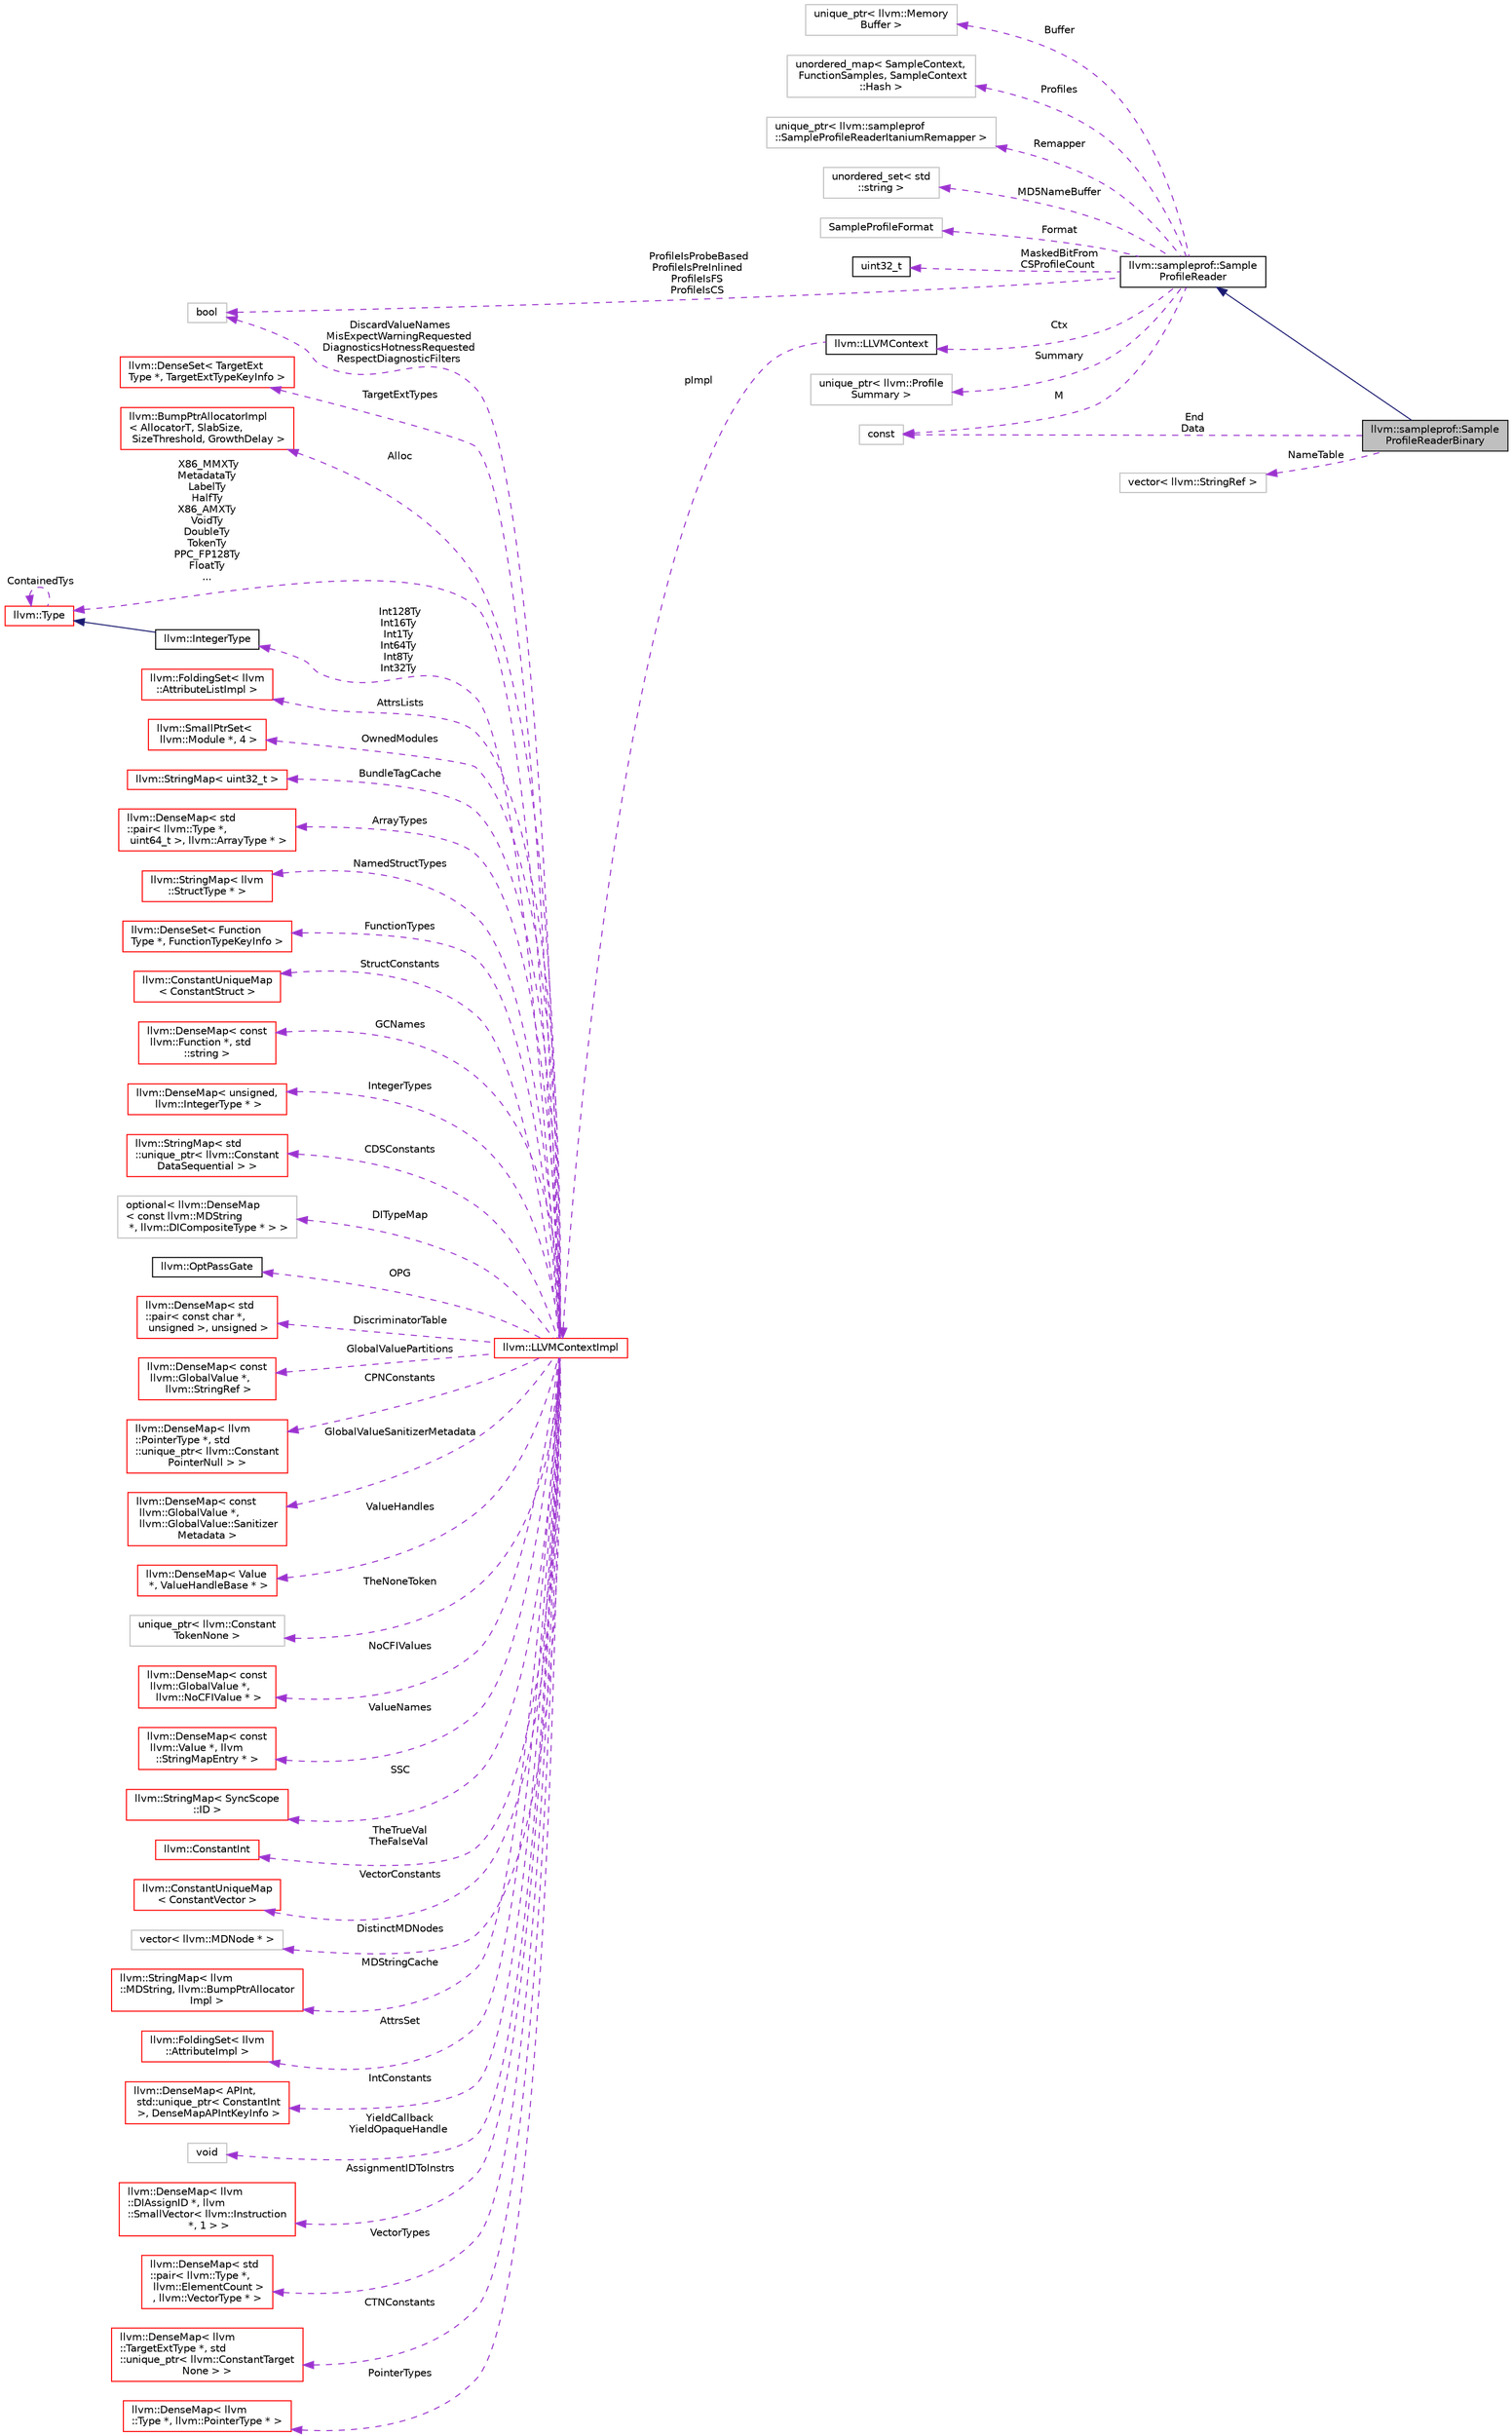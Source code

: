 digraph "llvm::sampleprof::SampleProfileReaderBinary"
{
 // LATEX_PDF_SIZE
  bgcolor="transparent";
  edge [fontname="Helvetica",fontsize="10",labelfontname="Helvetica",labelfontsize="10"];
  node [fontname="Helvetica",fontsize="10",shape=record];
  rankdir="LR";
  Node1 [label="llvm::sampleprof::Sample\lProfileReaderBinary",height=0.2,width=0.4,color="black", fillcolor="grey75", style="filled", fontcolor="black",tooltip=" "];
  Node2 -> Node1 [dir="back",color="midnightblue",fontsize="10",style="solid",fontname="Helvetica"];
  Node2 [label="llvm::sampleprof::Sample\lProfileReader",height=0.2,width=0.4,color="black",URL="$classllvm_1_1sampleprof_1_1SampleProfileReader.html",tooltip="Sample-based profile reader."];
  Node3 -> Node2 [dir="back",color="darkorchid3",fontsize="10",style="dashed",label=" Profiles" ,fontname="Helvetica"];
  Node3 [label="unordered_map\< SampleContext,\l FunctionSamples, SampleContext\l::Hash \>",height=0.2,width=0.4,color="grey75",tooltip=" "];
  Node4 -> Node2 [dir="back",color="darkorchid3",fontsize="10",style="dashed",label=" Remapper" ,fontname="Helvetica"];
  Node4 [label="unique_ptr\< llvm::sampleprof\l::SampleProfileReaderItaniumRemapper \>",height=0.2,width=0.4,color="grey75",tooltip=" "];
  Node5 -> Node2 [dir="back",color="darkorchid3",fontsize="10",style="dashed",label=" MD5NameBuffer" ,fontname="Helvetica"];
  Node5 [label="unordered_set\< std\l::string \>",height=0.2,width=0.4,color="grey75",tooltip=" "];
  Node6 -> Node2 [dir="back",color="darkorchid3",fontsize="10",style="dashed",label=" Format" ,fontname="Helvetica"];
  Node6 [label="SampleProfileFormat",height=0.2,width=0.4,color="grey75",tooltip=" "];
  Node7 -> Node2 [dir="back",color="darkorchid3",fontsize="10",style="dashed",label=" MaskedBitFrom\nCSProfileCount" ,fontname="Helvetica"];
  Node7 [label="uint32_t",height=0.2,width=0.4,color="black",URL="$classuint32__t.html",tooltip=" "];
  Node8 -> Node2 [dir="back",color="darkorchid3",fontsize="10",style="dashed",label=" ProfileIsProbeBased\nProfileIsPreInlined\nProfileIsFS\nProfileIsCS" ,fontname="Helvetica"];
  Node8 [label="bool",height=0.2,width=0.4,color="grey75",tooltip=" "];
  Node9 -> Node2 [dir="back",color="darkorchid3",fontsize="10",style="dashed",label=" Ctx" ,fontname="Helvetica"];
  Node9 [label="llvm::LLVMContext",height=0.2,width=0.4,color="black",URL="$classllvm_1_1LLVMContext.html",tooltip="This is an important class for using LLVM in a threaded context."];
  Node10 -> Node9 [dir="back",color="darkorchid3",fontsize="10",style="dashed",label=" pImpl" ,fontname="Helvetica"];
  Node10 [label="llvm::LLVMContextImpl",height=0.2,width=0.4,color="red",URL="$classllvm_1_1LLVMContextImpl.html",tooltip=" "];
  Node11 -> Node10 [dir="back",color="darkorchid3",fontsize="10",style="dashed",label=" Alloc" ,fontname="Helvetica"];
  Node11 [label="llvm::BumpPtrAllocatorImpl\l\< AllocatorT, SlabSize,\l SizeThreshold, GrowthDelay \>",height=0.2,width=0.4,color="red",URL="$classllvm_1_1BumpPtrAllocatorImpl.html",tooltip="Allocate memory in an ever growing pool, as if by bump-pointer."];
  Node19 -> Node10 [dir="back",color="darkorchid3",fontsize="10",style="dashed",label=" X86_MMXTy\nMetadataTy\nLabelTy\nHalfTy\nX86_AMXTy\nVoidTy\nDoubleTy\nTokenTy\nPPC_FP128Ty\nFloatTy\n..." ,fontname="Helvetica"];
  Node19 [label="llvm::Type",height=0.2,width=0.4,color="red",URL="$classllvm_1_1Type.html",tooltip="The instances of the Type class are immutable: once they are created, they are never changed."];
  Node19 -> Node19 [dir="back",color="darkorchid3",fontsize="10",style="dashed",label=" ContainedTys" ,fontname="Helvetica"];
  Node21 -> Node10 [dir="back",color="darkorchid3",fontsize="10",style="dashed",label=" AttrsLists" ,fontname="Helvetica"];
  Node21 [label="llvm::FoldingSet\< llvm\l::AttributeListImpl \>",height=0.2,width=0.4,color="red",URL="$classllvm_1_1FoldingSet.html",tooltip=" "];
  Node28 -> Node10 [dir="back",color="darkorchid3",fontsize="10",style="dashed",label=" OwnedModules" ,fontname="Helvetica"];
  Node28 [label="llvm::SmallPtrSet\<\l llvm::Module *, 4 \>",height=0.2,width=0.4,color="red",URL="$classllvm_1_1SmallPtrSet.html",tooltip=" "];
  Node35 -> Node10 [dir="back",color="darkorchid3",fontsize="10",style="dashed",label=" BundleTagCache" ,fontname="Helvetica"];
  Node35 [label="llvm::StringMap\< uint32_t \>",height=0.2,width=0.4,color="red",URL="$classllvm_1_1StringMap.html",tooltip=" "];
  Node40 -> Node10 [dir="back",color="darkorchid3",fontsize="10",style="dashed",label=" ArrayTypes" ,fontname="Helvetica"];
  Node40 [label="llvm::DenseMap\< std\l::pair\< llvm::Type *,\l uint64_t \>, llvm::ArrayType * \>",height=0.2,width=0.4,color="red",URL="$classllvm_1_1DenseMap.html",tooltip=" "];
  Node45 -> Node10 [dir="back",color="darkorchid3",fontsize="10",style="dashed",label=" NamedStructTypes" ,fontname="Helvetica"];
  Node45 [label="llvm::StringMap\< llvm\l::StructType * \>",height=0.2,width=0.4,color="red",URL="$classllvm_1_1StringMap.html",tooltip=" "];
  Node46 -> Node10 [dir="back",color="darkorchid3",fontsize="10",style="dashed",label=" FunctionTypes" ,fontname="Helvetica"];
  Node46 [label="llvm::DenseSet\< Function\lType *, FunctionTypeKeyInfo \>",height=0.2,width=0.4,color="red",URL="$classllvm_1_1DenseSet.html",tooltip=" "];
  Node51 -> Node10 [dir="back",color="darkorchid3",fontsize="10",style="dashed",label=" StructConstants" ,fontname="Helvetica"];
  Node51 [label="llvm::ConstantUniqueMap\l\< ConstantStruct \>",height=0.2,width=0.4,color="red",URL="$classllvm_1_1ConstantUniqueMap.html",tooltip=" "];
  Node53 -> Node10 [dir="back",color="darkorchid3",fontsize="10",style="dashed",label=" GCNames" ,fontname="Helvetica"];
  Node53 [label="llvm::DenseMap\< const\l llvm::Function *, std\l::string \>",height=0.2,width=0.4,color="red",URL="$classllvm_1_1DenseMap.html",tooltip=" "];
  Node55 -> Node10 [dir="back",color="darkorchid3",fontsize="10",style="dashed",label=" IntegerTypes" ,fontname="Helvetica"];
  Node55 [label="llvm::DenseMap\< unsigned,\l llvm::IntegerType * \>",height=0.2,width=0.4,color="red",URL="$classllvm_1_1DenseMap.html",tooltip=" "];
  Node57 -> Node10 [dir="back",color="darkorchid3",fontsize="10",style="dashed",label=" CDSConstants" ,fontname="Helvetica"];
  Node57 [label="llvm::StringMap\< std\l::unique_ptr\< llvm::Constant\lDataSequential \> \>",height=0.2,width=0.4,color="red",URL="$classllvm_1_1StringMap.html",tooltip=" "];
  Node58 -> Node10 [dir="back",color="darkorchid3",fontsize="10",style="dashed",label=" DITypeMap" ,fontname="Helvetica"];
  Node58 [label="optional\< llvm::DenseMap\l\< const llvm::MDString\l *, llvm::DICompositeType * \> \>",height=0.2,width=0.4,color="grey75",tooltip=" "];
  Node59 -> Node10 [dir="back",color="darkorchid3",fontsize="10",style="dashed",label=" OPG" ,fontname="Helvetica"];
  Node59 [label="llvm::OptPassGate",height=0.2,width=0.4,color="black",URL="$classllvm_1_1OptPassGate.html",tooltip="Extensions to this class implement mechanisms to disable passes and individual optimizations at compi..."];
  Node60 -> Node10 [dir="back",color="darkorchid3",fontsize="10",style="dashed",label=" DiscriminatorTable" ,fontname="Helvetica"];
  Node60 [label="llvm::DenseMap\< std\l::pair\< const char *,\l unsigned \>, unsigned \>",height=0.2,width=0.4,color="red",URL="$classllvm_1_1DenseMap.html",tooltip=" "];
  Node62 -> Node10 [dir="back",color="darkorchid3",fontsize="10",style="dashed",label=" GlobalValuePartitions" ,fontname="Helvetica"];
  Node62 [label="llvm::DenseMap\< const\l llvm::GlobalValue *,\l llvm::StringRef \>",height=0.2,width=0.4,color="red",URL="$classllvm_1_1DenseMap.html",tooltip=" "];
  Node64 -> Node10 [dir="back",color="darkorchid3",fontsize="10",style="dashed",label=" CPNConstants" ,fontname="Helvetica"];
  Node64 [label="llvm::DenseMap\< llvm\l::PointerType *, std\l::unique_ptr\< llvm::Constant\lPointerNull \> \>",height=0.2,width=0.4,color="red",URL="$classllvm_1_1DenseMap.html",tooltip=" "];
  Node66 -> Node10 [dir="back",color="darkorchid3",fontsize="10",style="dashed",label=" GlobalValueSanitizerMetadata" ,fontname="Helvetica"];
  Node66 [label="llvm::DenseMap\< const\l llvm::GlobalValue *,\l llvm::GlobalValue::Sanitizer\lMetadata \>",height=0.2,width=0.4,color="red",URL="$classllvm_1_1DenseMap.html",tooltip=" "];
  Node68 -> Node10 [dir="back",color="darkorchid3",fontsize="10",style="dashed",label=" ValueHandles" ,fontname="Helvetica"];
  Node68 [label="llvm::DenseMap\< Value\l *, ValueHandleBase * \>",height=0.2,width=0.4,color="red",URL="$classllvm_1_1DenseMap.html",tooltip=" "];
  Node70 -> Node10 [dir="back",color="darkorchid3",fontsize="10",style="dashed",label=" TheNoneToken" ,fontname="Helvetica"];
  Node70 [label="unique_ptr\< llvm::Constant\lTokenNone \>",height=0.2,width=0.4,color="grey75",tooltip=" "];
  Node71 -> Node10 [dir="back",color="darkorchid3",fontsize="10",style="dashed",label=" NoCFIValues" ,fontname="Helvetica"];
  Node71 [label="llvm::DenseMap\< const\l llvm::GlobalValue *,\l llvm::NoCFIValue * \>",height=0.2,width=0.4,color="red",URL="$classllvm_1_1DenseMap.html",tooltip=" "];
  Node73 -> Node10 [dir="back",color="darkorchid3",fontsize="10",style="dashed",label=" ValueNames" ,fontname="Helvetica"];
  Node73 [label="llvm::DenseMap\< const\l llvm::Value *, llvm\l::StringMapEntry * \>",height=0.2,width=0.4,color="red",URL="$classllvm_1_1DenseMap.html",tooltip=" "];
  Node75 -> Node10 [dir="back",color="darkorchid3",fontsize="10",style="dashed",label=" SSC" ,fontname="Helvetica"];
  Node75 [label="llvm::StringMap\< SyncScope\l::ID \>",height=0.2,width=0.4,color="red",URL="$classllvm_1_1StringMap.html",tooltip=" "];
  Node76 -> Node10 [dir="back",color="darkorchid3",fontsize="10",style="dashed",label=" TheTrueVal\nTheFalseVal" ,fontname="Helvetica"];
  Node76 [label="llvm::ConstantInt",height=0.2,width=0.4,color="red",URL="$classllvm_1_1ConstantInt.html",tooltip="This is the shared class of boolean and integer constants."];
  Node82 -> Node10 [dir="back",color="darkorchid3",fontsize="10",style="dashed",label=" VectorConstants" ,fontname="Helvetica"];
  Node82 [label="llvm::ConstantUniqueMap\l\< ConstantVector \>",height=0.2,width=0.4,color="red",URL="$classllvm_1_1ConstantUniqueMap.html",tooltip=" "];
  Node83 -> Node10 [dir="back",color="darkorchid3",fontsize="10",style="dashed",label=" DistinctMDNodes" ,fontname="Helvetica"];
  Node83 [label="vector\< llvm::MDNode * \>",height=0.2,width=0.4,color="grey75",tooltip=" "];
  Node84 -> Node10 [dir="back",color="darkorchid3",fontsize="10",style="dashed",label=" MDStringCache" ,fontname="Helvetica"];
  Node84 [label="llvm::StringMap\< llvm\l::MDString, llvm::BumpPtrAllocator\lImpl \>",height=0.2,width=0.4,color="red",URL="$classllvm_1_1StringMap.html",tooltip=" "];
  Node86 -> Node10 [dir="back",color="darkorchid3",fontsize="10",style="dashed",label=" AttrsSet" ,fontname="Helvetica"];
  Node86 [label="llvm::FoldingSet\< llvm\l::AttributeImpl \>",height=0.2,width=0.4,color="red",URL="$classllvm_1_1FoldingSet.html",tooltip=" "];
  Node88 -> Node10 [dir="back",color="darkorchid3",fontsize="10",style="dashed",label=" IntConstants" ,fontname="Helvetica"];
  Node88 [label="llvm::DenseMap\< APInt,\l std::unique_ptr\< ConstantInt\l \>, DenseMapAPIntKeyInfo \>",height=0.2,width=0.4,color="red",URL="$classllvm_1_1DenseMap.html",tooltip=" "];
  Node24 -> Node10 [dir="back",color="darkorchid3",fontsize="10",style="dashed",label=" YieldCallback\nYieldOpaqueHandle" ,fontname="Helvetica"];
  Node24 [label="void",height=0.2,width=0.4,color="grey75",tooltip=" "];
  Node90 -> Node10 [dir="back",color="darkorchid3",fontsize="10",style="dashed",label=" AssignmentIDToInstrs" ,fontname="Helvetica"];
  Node90 [label="llvm::DenseMap\< llvm\l::DIAssignID *, llvm\l::SmallVector\< llvm::Instruction\l *, 1 \> \>",height=0.2,width=0.4,color="red",URL="$classllvm_1_1DenseMap.html",tooltip=" "];
  Node92 -> Node10 [dir="back",color="darkorchid3",fontsize="10",style="dashed",label=" VectorTypes" ,fontname="Helvetica"];
  Node92 [label="llvm::DenseMap\< std\l::pair\< llvm::Type *,\l llvm::ElementCount \>\l, llvm::VectorType * \>",height=0.2,width=0.4,color="red",URL="$classllvm_1_1DenseMap.html",tooltip=" "];
  Node94 -> Node10 [dir="back",color="darkorchid3",fontsize="10",style="dashed",label=" CTNConstants" ,fontname="Helvetica"];
  Node94 [label="llvm::DenseMap\< llvm\l::TargetExtType *, std\l::unique_ptr\< llvm::ConstantTarget\lNone \> \>",height=0.2,width=0.4,color="red",URL="$classllvm_1_1DenseMap.html",tooltip=" "];
  Node96 -> Node10 [dir="back",color="darkorchid3",fontsize="10",style="dashed",label=" PointerTypes" ,fontname="Helvetica"];
  Node96 [label="llvm::DenseMap\< llvm\l::Type *, llvm::PointerType * \>",height=0.2,width=0.4,color="red",URL="$classllvm_1_1DenseMap.html",tooltip=" "];
  Node98 -> Node10 [dir="back",color="darkorchid3",fontsize="10",style="dashed",label=" TargetExtTypes" ,fontname="Helvetica"];
  Node98 [label="llvm::DenseSet\< TargetExt\lType *, TargetExtTypeKeyInfo \>",height=0.2,width=0.4,color="red",URL="$classllvm_1_1DenseSet.html",tooltip=" "];
  Node100 -> Node10 [dir="back",color="darkorchid3",fontsize="10",style="dashed",label=" Int128Ty\nInt16Ty\nInt1Ty\nInt64Ty\nInt8Ty\nInt32Ty" ,fontname="Helvetica"];
  Node100 [label="llvm::IntegerType",height=0.2,width=0.4,color="black",URL="$classllvm_1_1IntegerType.html",tooltip="Class to represent integer types."];
  Node19 -> Node100 [dir="back",color="midnightblue",fontsize="10",style="solid",fontname="Helvetica"];
  Node8 -> Node10 [dir="back",color="darkorchid3",fontsize="10",style="dashed",label=" DiscardValueNames\nMisExpectWarningRequested\nDiagnosticsHotnessRequested\nRespectDiagnosticFilters" ,fontname="Helvetica"];
  Node32 -> Node2 [dir="back",color="darkorchid3",fontsize="10",style="dashed",label=" M" ,fontname="Helvetica"];
  Node32 [label="const",height=0.2,width=0.4,color="grey75",tooltip=" "];
  Node139 -> Node2 [dir="back",color="darkorchid3",fontsize="10",style="dashed",label=" Summary" ,fontname="Helvetica"];
  Node139 [label="unique_ptr\< llvm::Profile\lSummary \>",height=0.2,width=0.4,color="grey75",tooltip=" "];
  Node140 -> Node2 [dir="back",color="darkorchid3",fontsize="10",style="dashed",label=" Buffer" ,fontname="Helvetica"];
  Node140 [label="unique_ptr\< llvm::Memory\lBuffer \>",height=0.2,width=0.4,color="grey75",tooltip=" "];
  Node141 -> Node1 [dir="back",color="darkorchid3",fontsize="10",style="dashed",label=" NameTable" ,fontname="Helvetica"];
  Node141 [label="vector\< llvm::StringRef \>",height=0.2,width=0.4,color="grey75",tooltip=" "];
  Node32 -> Node1 [dir="back",color="darkorchid3",fontsize="10",style="dashed",label=" End\nData" ,fontname="Helvetica"];
}
